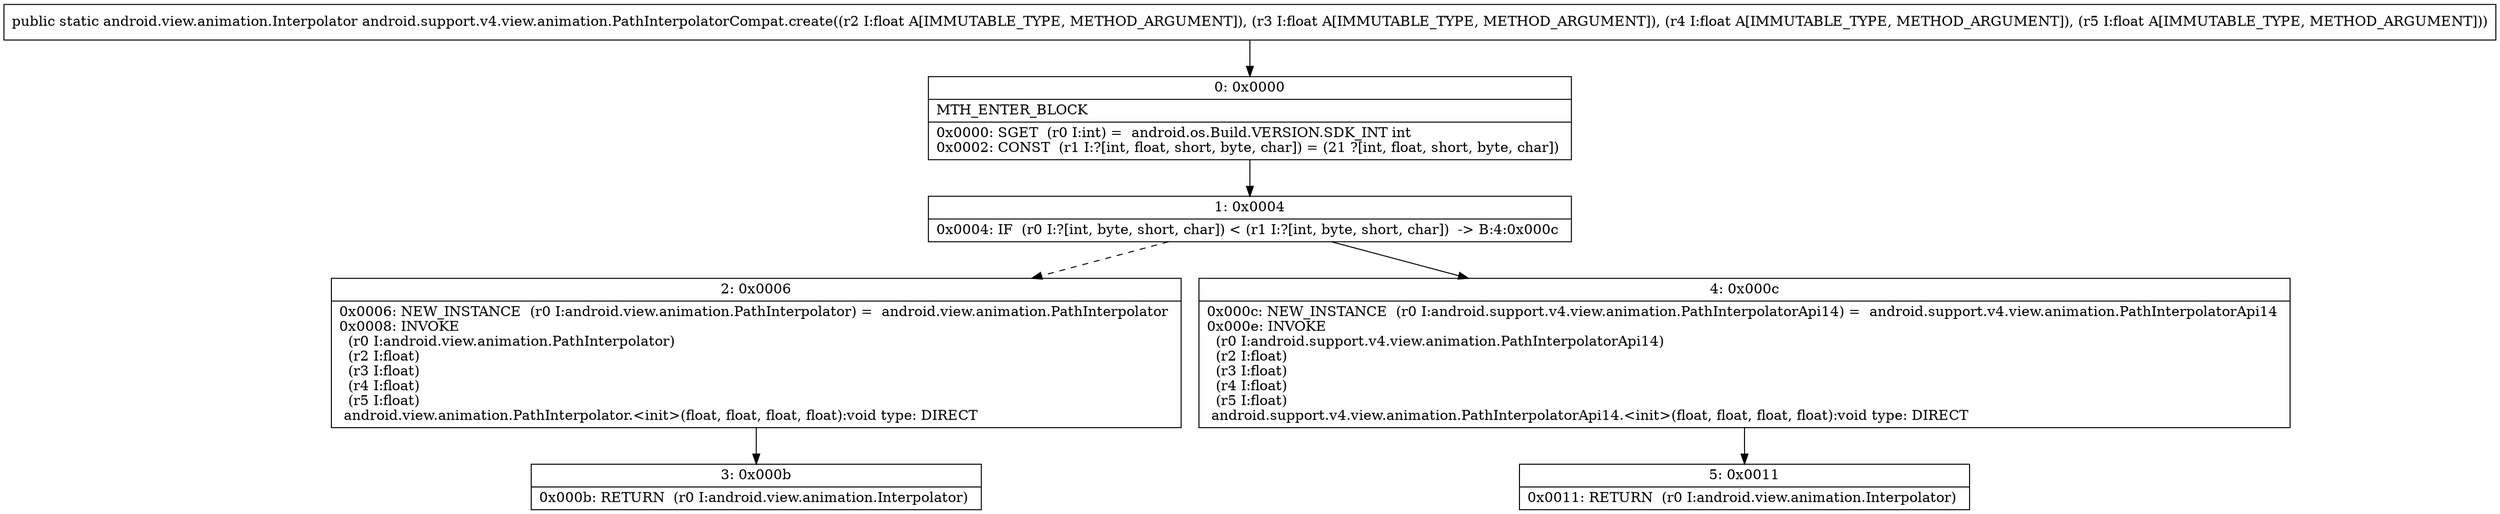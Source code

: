 digraph "CFG forandroid.support.v4.view.animation.PathInterpolatorCompat.create(FFFF)Landroid\/view\/animation\/Interpolator;" {
Node_0 [shape=record,label="{0\:\ 0x0000|MTH_ENTER_BLOCK\l|0x0000: SGET  (r0 I:int) =  android.os.Build.VERSION.SDK_INT int \l0x0002: CONST  (r1 I:?[int, float, short, byte, char]) = (21 ?[int, float, short, byte, char]) \l}"];
Node_1 [shape=record,label="{1\:\ 0x0004|0x0004: IF  (r0 I:?[int, byte, short, char]) \< (r1 I:?[int, byte, short, char])  \-\> B:4:0x000c \l}"];
Node_2 [shape=record,label="{2\:\ 0x0006|0x0006: NEW_INSTANCE  (r0 I:android.view.animation.PathInterpolator) =  android.view.animation.PathInterpolator \l0x0008: INVOKE  \l  (r0 I:android.view.animation.PathInterpolator)\l  (r2 I:float)\l  (r3 I:float)\l  (r4 I:float)\l  (r5 I:float)\l android.view.animation.PathInterpolator.\<init\>(float, float, float, float):void type: DIRECT \l}"];
Node_3 [shape=record,label="{3\:\ 0x000b|0x000b: RETURN  (r0 I:android.view.animation.Interpolator) \l}"];
Node_4 [shape=record,label="{4\:\ 0x000c|0x000c: NEW_INSTANCE  (r0 I:android.support.v4.view.animation.PathInterpolatorApi14) =  android.support.v4.view.animation.PathInterpolatorApi14 \l0x000e: INVOKE  \l  (r0 I:android.support.v4.view.animation.PathInterpolatorApi14)\l  (r2 I:float)\l  (r3 I:float)\l  (r4 I:float)\l  (r5 I:float)\l android.support.v4.view.animation.PathInterpolatorApi14.\<init\>(float, float, float, float):void type: DIRECT \l}"];
Node_5 [shape=record,label="{5\:\ 0x0011|0x0011: RETURN  (r0 I:android.view.animation.Interpolator) \l}"];
MethodNode[shape=record,label="{public static android.view.animation.Interpolator android.support.v4.view.animation.PathInterpolatorCompat.create((r2 I:float A[IMMUTABLE_TYPE, METHOD_ARGUMENT]), (r3 I:float A[IMMUTABLE_TYPE, METHOD_ARGUMENT]), (r4 I:float A[IMMUTABLE_TYPE, METHOD_ARGUMENT]), (r5 I:float A[IMMUTABLE_TYPE, METHOD_ARGUMENT])) }"];
MethodNode -> Node_0;
Node_0 -> Node_1;
Node_1 -> Node_2[style=dashed];
Node_1 -> Node_4;
Node_2 -> Node_3;
Node_4 -> Node_5;
}

